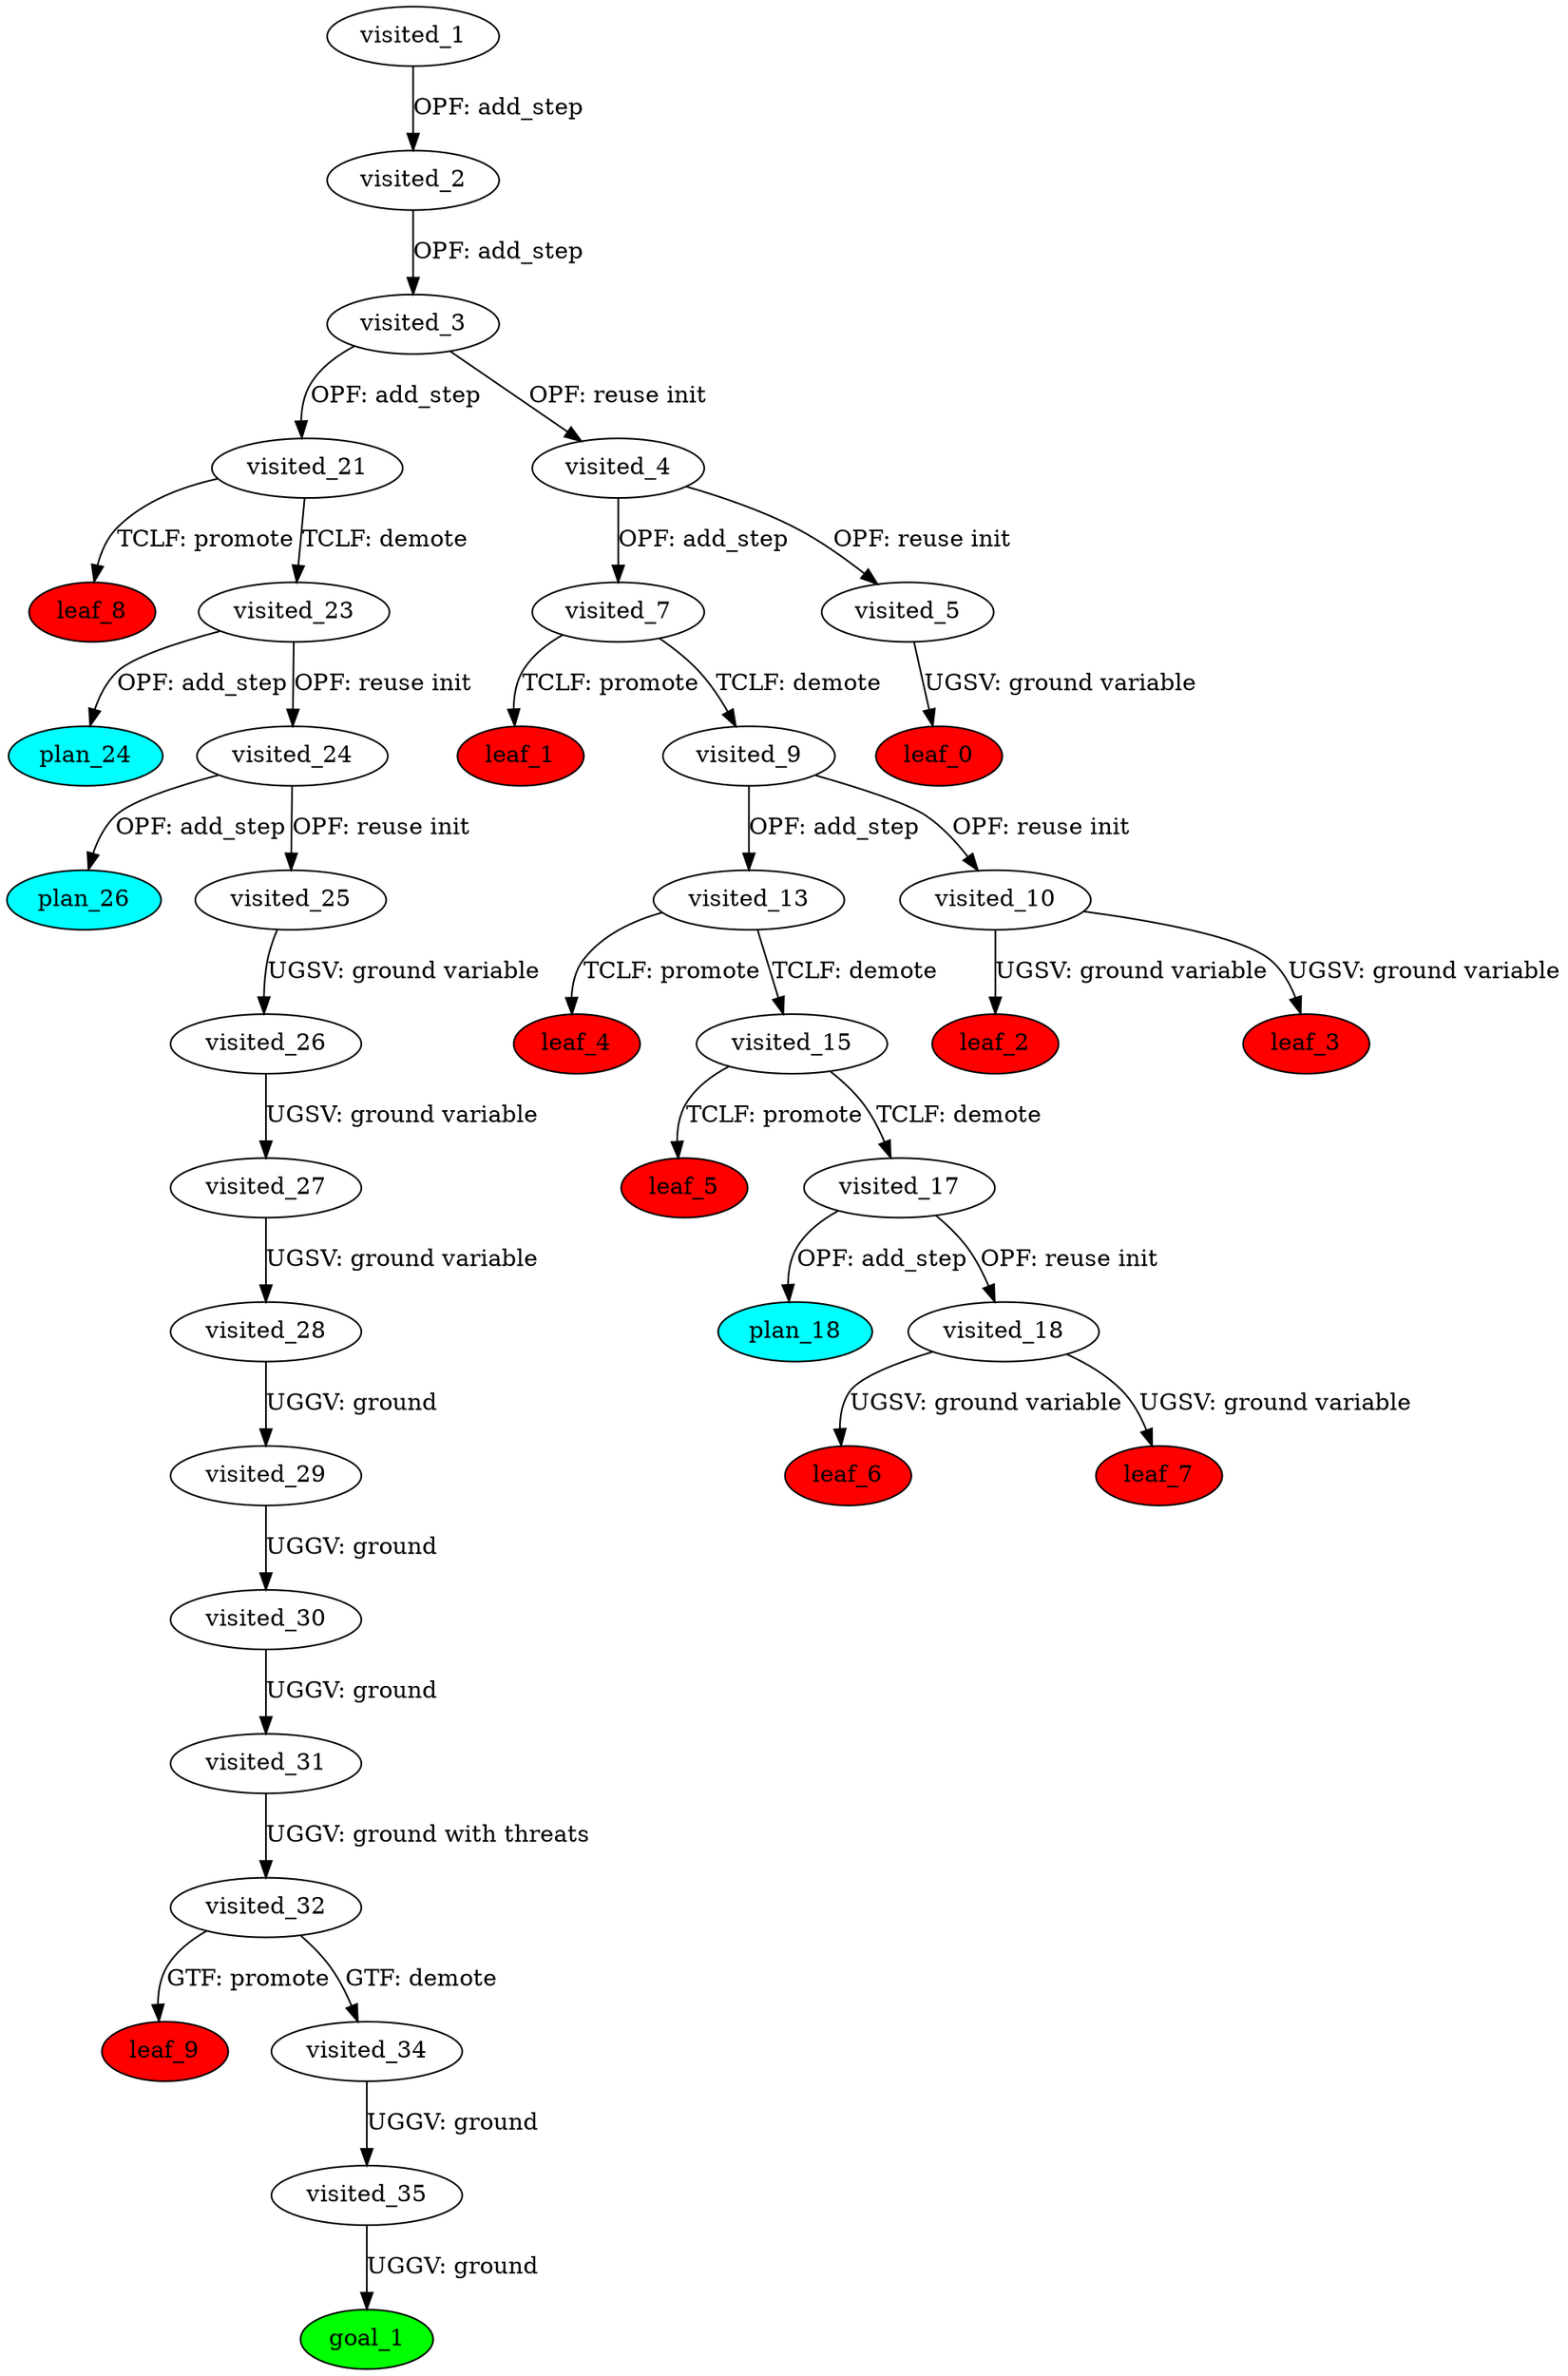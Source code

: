 digraph {
	"fa54001d-3180-de5f-1566-be82798e04ae" [label=plan_0 fillcolor=cyan style=filled]
	"fa54001d-3180-de5f-1566-be82798e04ae" [label=visited_1 fillcolor=white style=filled]
	"2e2b2d9f-fe62-7037-65da-4a24a0927a96" [label=plan_1 fillcolor=cyan style=filled]
	"fa54001d-3180-de5f-1566-be82798e04ae" -> "2e2b2d9f-fe62-7037-65da-4a24a0927a96" [label="OPF: add_step"]
	"2e2b2d9f-fe62-7037-65da-4a24a0927a96" [label=visited_2 fillcolor=white style=filled]
	"cd2ec7ba-3c46-1d4a-02dd-925ce7337da7" [label=plan_2 fillcolor=cyan style=filled]
	"2e2b2d9f-fe62-7037-65da-4a24a0927a96" -> "cd2ec7ba-3c46-1d4a-02dd-925ce7337da7" [label="OPF: add_step"]
	"cd2ec7ba-3c46-1d4a-02dd-925ce7337da7" [label=visited_3 fillcolor=white style=filled]
	"b88c743f-9dc7-aa94-df0c-398485424bf7" [label=plan_3 fillcolor=cyan style=filled]
	"cd2ec7ba-3c46-1d4a-02dd-925ce7337da7" -> "b88c743f-9dc7-aa94-df0c-398485424bf7" [label="OPF: add_step"]
	"407ae271-3093-2176-ea22-effdf5ac4d0d" [label=plan_4 fillcolor=cyan style=filled]
	"cd2ec7ba-3c46-1d4a-02dd-925ce7337da7" -> "407ae271-3093-2176-ea22-effdf5ac4d0d" [label="OPF: reuse init"]
	"407ae271-3093-2176-ea22-effdf5ac4d0d" [label=visited_4 fillcolor=white style=filled]
	"40dad065-c22a-9828-1a52-5796c13818dd" [label=plan_5 fillcolor=cyan style=filled]
	"407ae271-3093-2176-ea22-effdf5ac4d0d" -> "40dad065-c22a-9828-1a52-5796c13818dd" [label="OPF: add_step"]
	"482dfaec-6db0-7a60-9a9f-62a45d39d43c" [label=plan_6 fillcolor=cyan style=filled]
	"407ae271-3093-2176-ea22-effdf5ac4d0d" -> "482dfaec-6db0-7a60-9a9f-62a45d39d43c" [label="OPF: reuse init"]
	"482dfaec-6db0-7a60-9a9f-62a45d39d43c" [label=visited_5 fillcolor=white style=filled]
	"bfb63623-73bf-1651-8a28-b2a88024b48d" [label=plan_7 fillcolor=cyan style=filled]
	"482dfaec-6db0-7a60-9a9f-62a45d39d43c" -> "bfb63623-73bf-1651-8a28-b2a88024b48d" [label="UGSV: ground variable"]
	"bfb63623-73bf-1651-8a28-b2a88024b48d" [label=visited_6 fillcolor=white style=filled]
	"bfb63623-73bf-1651-8a28-b2a88024b48d" [label=leaf_0 fillcolor=red style=filled]
	"40dad065-c22a-9828-1a52-5796c13818dd" [label=visited_7 fillcolor=white style=filled]
	"14ca9a44-c529-5039-832a-36242702dc55" [label=plan_8 fillcolor=cyan style=filled]
	"40dad065-c22a-9828-1a52-5796c13818dd" -> "14ca9a44-c529-5039-832a-36242702dc55" [label="TCLF: promote"]
	"f5414322-65a8-373e-2c55-9e578371106a" [label=plan_9 fillcolor=cyan style=filled]
	"40dad065-c22a-9828-1a52-5796c13818dd" -> "f5414322-65a8-373e-2c55-9e578371106a" [label="TCLF: demote"]
	"14ca9a44-c529-5039-832a-36242702dc55" [label=visited_8 fillcolor=white style=filled]
	"14ca9a44-c529-5039-832a-36242702dc55" [label=leaf_1 fillcolor=red style=filled]
	"f5414322-65a8-373e-2c55-9e578371106a" [label=visited_9 fillcolor=white style=filled]
	"5d46dad3-a592-8a1e-96ea-d9fdaf532fe3" [label=plan_10 fillcolor=cyan style=filled]
	"f5414322-65a8-373e-2c55-9e578371106a" -> "5d46dad3-a592-8a1e-96ea-d9fdaf532fe3" [label="OPF: add_step"]
	"92740a50-2b70-caca-0f1f-a06f330002ac" [label=plan_11 fillcolor=cyan style=filled]
	"f5414322-65a8-373e-2c55-9e578371106a" -> "92740a50-2b70-caca-0f1f-a06f330002ac" [label="OPF: reuse init"]
	"92740a50-2b70-caca-0f1f-a06f330002ac" [label=visited_10 fillcolor=white style=filled]
	"9271fb74-d48f-0579-3a51-267f7223bab5" [label=plan_12 fillcolor=cyan style=filled]
	"92740a50-2b70-caca-0f1f-a06f330002ac" -> "9271fb74-d48f-0579-3a51-267f7223bab5" [label="UGSV: ground variable"]
	"961e867a-5742-0255-94ad-f8b8cb5273b8" [label=plan_13 fillcolor=cyan style=filled]
	"92740a50-2b70-caca-0f1f-a06f330002ac" -> "961e867a-5742-0255-94ad-f8b8cb5273b8" [label="UGSV: ground variable"]
	"9271fb74-d48f-0579-3a51-267f7223bab5" [label=visited_11 fillcolor=white style=filled]
	"9271fb74-d48f-0579-3a51-267f7223bab5" [label=leaf_2 fillcolor=red style=filled]
	"961e867a-5742-0255-94ad-f8b8cb5273b8" [label=visited_12 fillcolor=white style=filled]
	"961e867a-5742-0255-94ad-f8b8cb5273b8" [label=leaf_3 fillcolor=red style=filled]
	"5d46dad3-a592-8a1e-96ea-d9fdaf532fe3" [label=visited_13 fillcolor=white style=filled]
	"86fc8d5f-26ca-4389-3bae-373b12804b44" [label=plan_14 fillcolor=cyan style=filled]
	"5d46dad3-a592-8a1e-96ea-d9fdaf532fe3" -> "86fc8d5f-26ca-4389-3bae-373b12804b44" [label="TCLF: promote"]
	"de0f86e4-9b93-2aa3-d5f6-ec3335442070" [label=plan_15 fillcolor=cyan style=filled]
	"5d46dad3-a592-8a1e-96ea-d9fdaf532fe3" -> "de0f86e4-9b93-2aa3-d5f6-ec3335442070" [label="TCLF: demote"]
	"86fc8d5f-26ca-4389-3bae-373b12804b44" [label=visited_14 fillcolor=white style=filled]
	"86fc8d5f-26ca-4389-3bae-373b12804b44" [label=leaf_4 fillcolor=red style=filled]
	"de0f86e4-9b93-2aa3-d5f6-ec3335442070" [label=visited_15 fillcolor=white style=filled]
	"c411b1db-d962-0683-e3bc-c443ac83d45f" [label=plan_16 fillcolor=cyan style=filled]
	"de0f86e4-9b93-2aa3-d5f6-ec3335442070" -> "c411b1db-d962-0683-e3bc-c443ac83d45f" [label="TCLF: promote"]
	"be5efb85-b2d5-a663-6904-d5450acde6e5" [label=plan_17 fillcolor=cyan style=filled]
	"de0f86e4-9b93-2aa3-d5f6-ec3335442070" -> "be5efb85-b2d5-a663-6904-d5450acde6e5" [label="TCLF: demote"]
	"c411b1db-d962-0683-e3bc-c443ac83d45f" [label=visited_16 fillcolor=white style=filled]
	"c411b1db-d962-0683-e3bc-c443ac83d45f" [label=leaf_5 fillcolor=red style=filled]
	"be5efb85-b2d5-a663-6904-d5450acde6e5" [label=visited_17 fillcolor=white style=filled]
	"42e2b268-881a-0739-d9f2-e33fcb740b48" [label=plan_18 fillcolor=cyan style=filled]
	"be5efb85-b2d5-a663-6904-d5450acde6e5" -> "42e2b268-881a-0739-d9f2-e33fcb740b48" [label="OPF: add_step"]
	"0cd22c7d-a75d-9819-302f-fa44c4f8cb17" [label=plan_19 fillcolor=cyan style=filled]
	"be5efb85-b2d5-a663-6904-d5450acde6e5" -> "0cd22c7d-a75d-9819-302f-fa44c4f8cb17" [label="OPF: reuse init"]
	"0cd22c7d-a75d-9819-302f-fa44c4f8cb17" [label=visited_18 fillcolor=white style=filled]
	"4f532d60-f1fa-9da8-cbc3-ad9f3463a759" [label=plan_20 fillcolor=cyan style=filled]
	"0cd22c7d-a75d-9819-302f-fa44c4f8cb17" -> "4f532d60-f1fa-9da8-cbc3-ad9f3463a759" [label="UGSV: ground variable"]
	"92ded10f-8af3-3159-2b73-e13d2645b0a0" [label=plan_21 fillcolor=cyan style=filled]
	"0cd22c7d-a75d-9819-302f-fa44c4f8cb17" -> "92ded10f-8af3-3159-2b73-e13d2645b0a0" [label="UGSV: ground variable"]
	"4f532d60-f1fa-9da8-cbc3-ad9f3463a759" [label=visited_19 fillcolor=white style=filled]
	"4f532d60-f1fa-9da8-cbc3-ad9f3463a759" [label=leaf_6 fillcolor=red style=filled]
	"92ded10f-8af3-3159-2b73-e13d2645b0a0" [label=visited_20 fillcolor=white style=filled]
	"92ded10f-8af3-3159-2b73-e13d2645b0a0" [label=leaf_7 fillcolor=red style=filled]
	"b88c743f-9dc7-aa94-df0c-398485424bf7" [label=visited_21 fillcolor=white style=filled]
	"03e0cda7-56d9-77f3-625c-7850f6e6c566" [label=plan_22 fillcolor=cyan style=filled]
	"b88c743f-9dc7-aa94-df0c-398485424bf7" -> "03e0cda7-56d9-77f3-625c-7850f6e6c566" [label="TCLF: promote"]
	"b3dd7f37-4901-591c-930d-2e8eb5c555a2" [label=plan_23 fillcolor=cyan style=filled]
	"b88c743f-9dc7-aa94-df0c-398485424bf7" -> "b3dd7f37-4901-591c-930d-2e8eb5c555a2" [label="TCLF: demote"]
	"03e0cda7-56d9-77f3-625c-7850f6e6c566" [label=visited_22 fillcolor=white style=filled]
	"03e0cda7-56d9-77f3-625c-7850f6e6c566" [label=leaf_8 fillcolor=red style=filled]
	"b3dd7f37-4901-591c-930d-2e8eb5c555a2" [label=visited_23 fillcolor=white style=filled]
	"b32f7e9d-68ce-2dab-4b42-531e8c96f442" [label=plan_24 fillcolor=cyan style=filled]
	"b3dd7f37-4901-591c-930d-2e8eb5c555a2" -> "b32f7e9d-68ce-2dab-4b42-531e8c96f442" [label="OPF: add_step"]
	"4b50b0b5-6b42-0a0c-5edb-de197ad15cae" [label=plan_25 fillcolor=cyan style=filled]
	"b3dd7f37-4901-591c-930d-2e8eb5c555a2" -> "4b50b0b5-6b42-0a0c-5edb-de197ad15cae" [label="OPF: reuse init"]
	"4b50b0b5-6b42-0a0c-5edb-de197ad15cae" [label=visited_24 fillcolor=white style=filled]
	"7985f5b2-279e-72db-3ef3-31a6a2c5de9b" [label=plan_26 fillcolor=cyan style=filled]
	"4b50b0b5-6b42-0a0c-5edb-de197ad15cae" -> "7985f5b2-279e-72db-3ef3-31a6a2c5de9b" [label="OPF: add_step"]
	"482ea607-8ef4-5701-efd8-5321f241da4d" [label=plan_27 fillcolor=cyan style=filled]
	"4b50b0b5-6b42-0a0c-5edb-de197ad15cae" -> "482ea607-8ef4-5701-efd8-5321f241da4d" [label="OPF: reuse init"]
	"482ea607-8ef4-5701-efd8-5321f241da4d" [label=visited_25 fillcolor=white style=filled]
	"764da66d-c597-e067-3068-7626333f2b40" [label=plan_28 fillcolor=cyan style=filled]
	"482ea607-8ef4-5701-efd8-5321f241da4d" -> "764da66d-c597-e067-3068-7626333f2b40" [label="UGSV: ground variable"]
	"764da66d-c597-e067-3068-7626333f2b40" [label=visited_26 fillcolor=white style=filled]
	"7386b842-ce64-152d-a64f-36b71b7ec8e0" [label=plan_29 fillcolor=cyan style=filled]
	"764da66d-c597-e067-3068-7626333f2b40" -> "7386b842-ce64-152d-a64f-36b71b7ec8e0" [label="UGSV: ground variable"]
	"7386b842-ce64-152d-a64f-36b71b7ec8e0" [label=visited_27 fillcolor=white style=filled]
	"9b82cd4e-696c-3907-7bfa-9da529a4c8bf" [label=plan_30 fillcolor=cyan style=filled]
	"7386b842-ce64-152d-a64f-36b71b7ec8e0" -> "9b82cd4e-696c-3907-7bfa-9da529a4c8bf" [label="UGSV: ground variable"]
	"9b82cd4e-696c-3907-7bfa-9da529a4c8bf" [label=visited_28 fillcolor=white style=filled]
	"7b104383-ef01-8574-197b-8c848b4177cb" [label=plan_31 fillcolor=cyan style=filled]
	"9b82cd4e-696c-3907-7bfa-9da529a4c8bf" -> "7b104383-ef01-8574-197b-8c848b4177cb" [label="UGGV: ground"]
	"7b104383-ef01-8574-197b-8c848b4177cb" [label=visited_29 fillcolor=white style=filled]
	"a825268a-1c97-491c-f8eb-eecfafe97022" [label=plan_32 fillcolor=cyan style=filled]
	"7b104383-ef01-8574-197b-8c848b4177cb" -> "a825268a-1c97-491c-f8eb-eecfafe97022" [label="UGGV: ground"]
	"a825268a-1c97-491c-f8eb-eecfafe97022" [label=visited_30 fillcolor=white style=filled]
	"0de212d2-2520-7ee8-4981-c91a6b16a5c6" [label=plan_33 fillcolor=cyan style=filled]
	"a825268a-1c97-491c-f8eb-eecfafe97022" -> "0de212d2-2520-7ee8-4981-c91a6b16a5c6" [label="UGGV: ground"]
	"0de212d2-2520-7ee8-4981-c91a6b16a5c6" [label=visited_31 fillcolor=white style=filled]
	"39d4cea7-fead-bdd7-40af-dda97c57b64a" [label=plan_34 fillcolor=cyan style=filled]
	"0de212d2-2520-7ee8-4981-c91a6b16a5c6" -> "39d4cea7-fead-bdd7-40af-dda97c57b64a" [label="UGGV: ground with threats"]
	"39d4cea7-fead-bdd7-40af-dda97c57b64a" [label=visited_32 fillcolor=white style=filled]
	"ae819be3-50c8-b8d9-77ef-df5afe0c52ff" [label=plan_35 fillcolor=cyan style=filled]
	"39d4cea7-fead-bdd7-40af-dda97c57b64a" -> "ae819be3-50c8-b8d9-77ef-df5afe0c52ff" [label="GTF: promote"]
	"ceb3424c-75d6-e84f-abc5-a6cb129c369f" [label=plan_36 fillcolor=cyan style=filled]
	"39d4cea7-fead-bdd7-40af-dda97c57b64a" -> "ceb3424c-75d6-e84f-abc5-a6cb129c369f" [label="GTF: demote"]
	"ae819be3-50c8-b8d9-77ef-df5afe0c52ff" [label=visited_33 fillcolor=white style=filled]
	"ae819be3-50c8-b8d9-77ef-df5afe0c52ff" [label=leaf_9 fillcolor=red style=filled]
	"ceb3424c-75d6-e84f-abc5-a6cb129c369f" [label=visited_34 fillcolor=white style=filled]
	"8266b222-7da4-22bc-799e-b767cf912c47" [label=plan_37 fillcolor=cyan style=filled]
	"ceb3424c-75d6-e84f-abc5-a6cb129c369f" -> "8266b222-7da4-22bc-799e-b767cf912c47" [label="UGGV: ground"]
	"8266b222-7da4-22bc-799e-b767cf912c47" [label=visited_35 fillcolor=white style=filled]
	"fc5ae805-f2c2-e359-4e6c-ae97fa8279f5" [label=plan_38 fillcolor=cyan style=filled]
	"8266b222-7da4-22bc-799e-b767cf912c47" -> "fc5ae805-f2c2-e359-4e6c-ae97fa8279f5" [label="UGGV: ground"]
	"fc5ae805-f2c2-e359-4e6c-ae97fa8279f5" [label=visited_36 fillcolor=white style=filled]
	"fc5ae805-f2c2-e359-4e6c-ae97fa8279f5" [label=goal_1 fillcolor=green style=filled]
}

